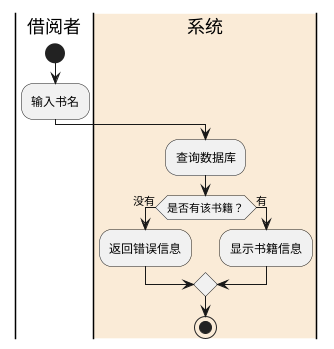 @startuml
|借阅者|
start
:输入书名;
|借阅者|
|#AntiqueWhite|系统|
:查询数据库;
if(是否有该书籍？)then(没有)
    :返回错误信息;
else(有)
    :显示书籍信息;
endif
stop
|系统|
@enduml